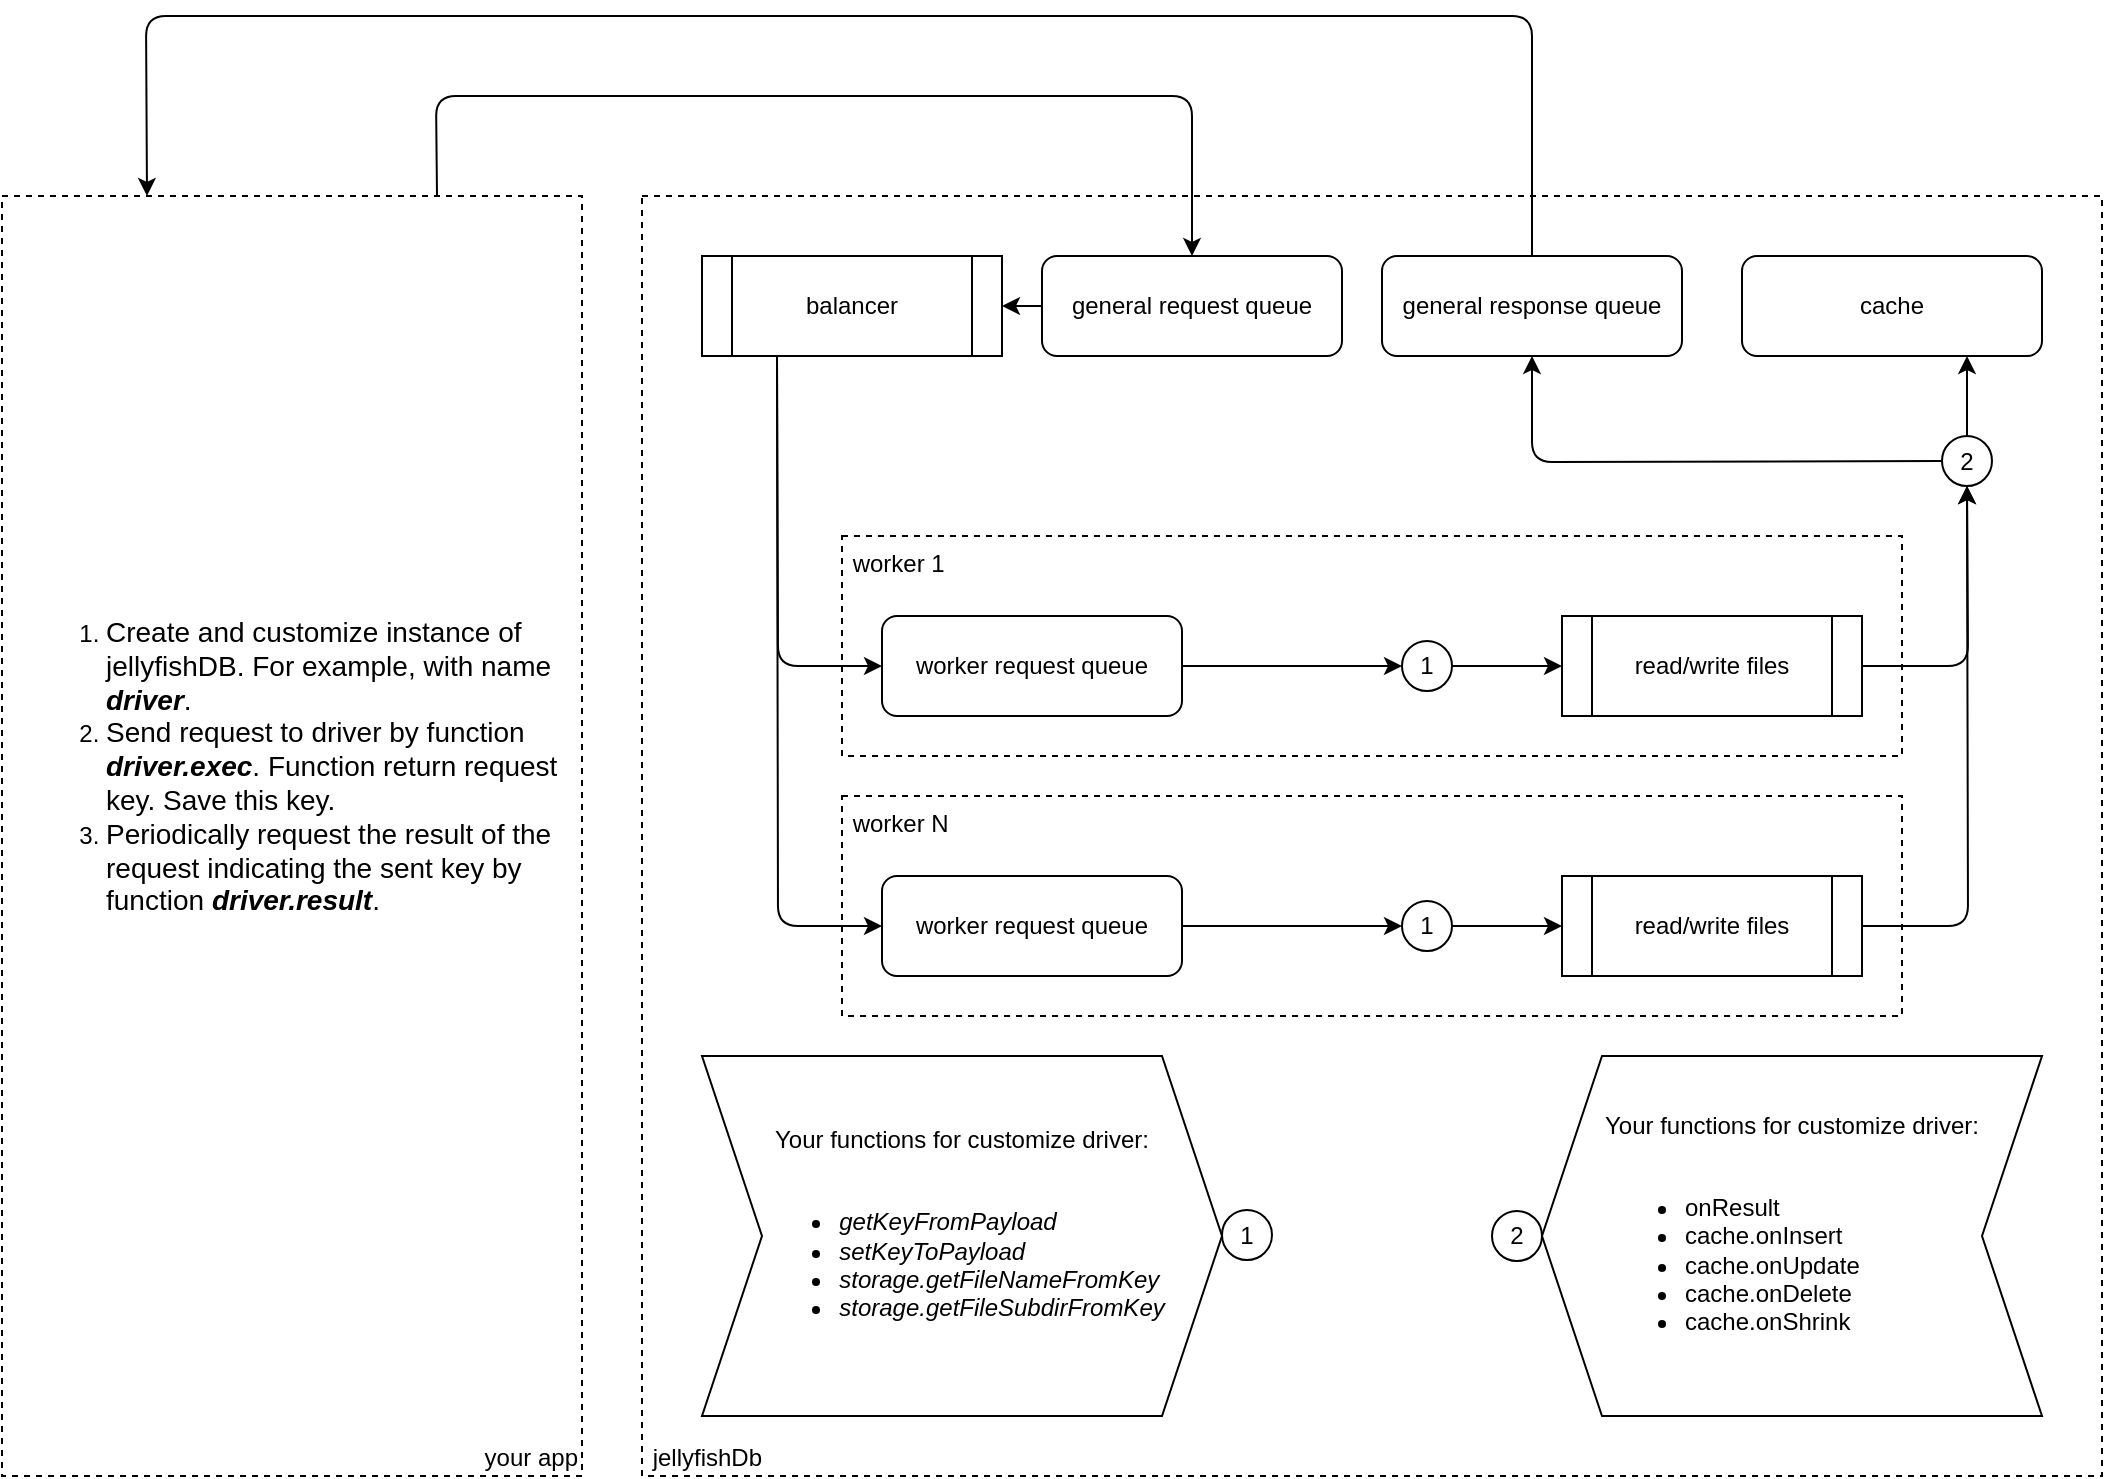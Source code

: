 <mxfile>
    <diagram id="PX2iHWLnZ7FmueFJgLCc" name="Page-1">
        <mxGraphModel dx="830" dy="336" grid="1" gridSize="10" guides="1" tooltips="1" connect="1" arrows="1" fold="1" page="1" pageScale="1" pageWidth="1100" pageHeight="850" math="0" shadow="0">
            <root>
                <mxCell id="0"/>
                <mxCell id="1" parent="0"/>
                <mxCell id="63" value="&amp;nbsp;jellyfishDb" style="rounded=0;whiteSpace=wrap;html=1;shadow=0;labelBackgroundColor=default;sketch=0;fillStyle=auto;fontFamily=Helvetica;fontSize=12;dashed=1;verticalAlign=bottom;align=left;" vertex="1" parent="1">
                    <mxGeometry x="350" y="150" width="730" height="640" as="geometry"/>
                </mxCell>
                <mxCell id="5" value="&amp;nbsp;worker 1" style="rounded=0;whiteSpace=wrap;html=1;align=left;imageVerticalAlign=middle;verticalAlign=top;fillStyle=auto;dashed=1;" vertex="1" parent="1">
                    <mxGeometry x="450" y="320" width="530" height="110" as="geometry"/>
                </mxCell>
                <mxCell id="46" style="edgeStyle=none;html=1;exitX=1;exitY=0.5;exitDx=0;exitDy=0;entryX=0.5;entryY=1;entryDx=0;entryDy=0;fontFamily=Helvetica;fontSize=12;" edge="1" parent="1" source="10" target="45">
                    <mxGeometry relative="1" as="geometry">
                        <Array as="points">
                            <mxPoint x="1013" y="385"/>
                        </Array>
                    </mxGeometry>
                </mxCell>
                <mxCell id="10" value="read/write files" style="shape=process;whiteSpace=wrap;backgroundOutline=1;" vertex="1" parent="1">
                    <mxGeometry x="810" y="360" width="150" height="50" as="geometry"/>
                </mxCell>
                <mxCell id="58" style="edgeStyle=none;html=1;exitX=0.25;exitY=1;exitDx=0;exitDy=0;entryX=0;entryY=0.5;entryDx=0;entryDy=0;fontFamily=Helvetica;fontSize=12;" edge="1" parent="1" source="15" target="51">
                    <mxGeometry relative="1" as="geometry">
                        <Array as="points">
                            <mxPoint x="418" y="385"/>
                        </Array>
                    </mxGeometry>
                </mxCell>
                <mxCell id="15" value="balancer" style="shape=process;whiteSpace=wrap;html=1;backgroundOutline=1;" vertex="1" parent="1">
                    <mxGeometry x="380" y="180" width="150" height="50" as="geometry"/>
                </mxCell>
                <mxCell id="20" value="&amp;nbsp;worker N" style="rounded=0;whiteSpace=wrap;html=1;align=left;imageVerticalAlign=middle;verticalAlign=top;fillStyle=auto;dashed=1;" vertex="1" parent="1">
                    <mxGeometry x="450" y="450" width="530" height="110" as="geometry"/>
                </mxCell>
                <mxCell id="47" style="edgeStyle=none;html=1;exitX=1;exitY=0.5;exitDx=0;exitDy=0;entryX=0.5;entryY=1;entryDx=0;entryDy=0;fontFamily=Helvetica;fontSize=12;" edge="1" parent="1" source="22" target="45">
                    <mxGeometry relative="1" as="geometry">
                        <Array as="points">
                            <mxPoint x="1013" y="515"/>
                        </Array>
                    </mxGeometry>
                </mxCell>
                <mxCell id="22" value="read/write files" style="shape=process;whiteSpace=wrap;backgroundOutline=1;" vertex="1" parent="1">
                    <mxGeometry x="810" y="490" width="150" height="50" as="geometry"/>
                </mxCell>
                <mxCell id="29" value="Your functions for customize driver:&lt;br&gt;&lt;br&gt;&lt;ul&gt;&lt;li style=&quot;text-align: left;&quot;&gt;&lt;i&gt;getKeyFromPayload&lt;/i&gt;&lt;/li&gt;&lt;li style=&quot;text-align: left;&quot;&gt;&lt;i&gt;setKeyToPayload&lt;/i&gt;&lt;/li&gt;&lt;li style=&quot;text-align: left;&quot;&gt;&lt;i&gt;storage.getFileNameFromKey&lt;/i&gt;&lt;/li&gt;&lt;li style=&quot;text-align: left;&quot;&gt;&lt;i&gt;storage.getFileSubdirFromKey&lt;/i&gt;&lt;/li&gt;&lt;/ul&gt;" style="shape=step;perimeter=stepPerimeter;whiteSpace=wrap;fixedSize=1;fillStyle=auto;labelBackgroundColor=none;size=30;shadow=0;rounded=0;flipH=0;align=center;fontStyle=0;html=1;flipV=0;" vertex="1" parent="1">
                    <mxGeometry x="380" y="580" width="260" height="180" as="geometry"/>
                </mxCell>
                <mxCell id="30" value="Your functions for customize driver:&lt;br&gt;&lt;br&gt;&lt;ul&gt;&lt;li style=&quot;text-align: left;&quot;&gt;onResult&lt;/li&gt;&lt;li style=&quot;text-align: left;&quot;&gt;cache.onInsert&lt;/li&gt;&lt;li style=&quot;text-align: left;&quot;&gt;cache.onUpdate&lt;/li&gt;&lt;li style=&quot;text-align: left;&quot;&gt;cache.onDelete&lt;/li&gt;&lt;li style=&quot;text-align: left;&quot;&gt;cache.onShrink&lt;/li&gt;&lt;/ul&gt;" style="shape=step;perimeter=stepPerimeter;fixedSize=1;fillStyle=auto;labelBackgroundColor=default;size=30;shadow=0;rounded=0;flipH=1;whiteSpace=wrap;html=1;flipV=1;" vertex="1" parent="1">
                    <mxGeometry x="800" y="580" width="250" height="180" as="geometry"/>
                </mxCell>
                <mxCell id="36" style="edgeStyle=none;html=1;exitX=1;exitY=0.5;exitDx=0;exitDy=0;entryX=0;entryY=0.5;entryDx=0;entryDy=0;fontFamily=Helvetica;fontSize=12;" edge="1" parent="1" source="34" target="10">
                    <mxGeometry relative="1" as="geometry"/>
                </mxCell>
                <mxCell id="34" value="1" style="ellipse;whiteSpace=wrap;html=1;aspect=fixed;rounded=0;shadow=0;labelBackgroundColor=default;sketch=0;fillStyle=auto;fontFamily=Helvetica;fontSize=12;align=center;verticalAlign=middle;" vertex="1" parent="1">
                    <mxGeometry x="730" y="372.5" width="25" height="25" as="geometry"/>
                </mxCell>
                <mxCell id="40" style="edgeStyle=none;html=1;exitX=1;exitY=0.5;exitDx=0;exitDy=0;entryX=0;entryY=0.5;entryDx=0;entryDy=0;fontFamily=Helvetica;fontSize=12;" edge="1" parent="1" source="38" target="22">
                    <mxGeometry relative="1" as="geometry"/>
                </mxCell>
                <mxCell id="38" value="1" style="ellipse;whiteSpace=wrap;html=1;aspect=fixed;rounded=0;shadow=0;labelBackgroundColor=default;sketch=0;fillStyle=auto;fontFamily=Helvetica;fontSize=12;" vertex="1" parent="1">
                    <mxGeometry x="730" y="502.5" width="25" height="25" as="geometry"/>
                </mxCell>
                <mxCell id="56" style="edgeStyle=none;html=1;exitX=0.5;exitY=0;exitDx=0;exitDy=0;entryX=0.75;entryY=1;entryDx=0;entryDy=0;fontFamily=Helvetica;fontSize=12;" edge="1" parent="1" source="45" target="55">
                    <mxGeometry relative="1" as="geometry"/>
                </mxCell>
                <mxCell id="57" style="edgeStyle=none;html=1;exitX=0;exitY=0.5;exitDx=0;exitDy=0;entryX=0.5;entryY=1;entryDx=0;entryDy=0;fontFamily=Helvetica;fontSize=12;" edge="1" parent="1" source="45" target="50">
                    <mxGeometry relative="1" as="geometry">
                        <Array as="points">
                            <mxPoint x="795" y="283"/>
                        </Array>
                    </mxGeometry>
                </mxCell>
                <mxCell id="45" value="2" style="ellipse;whiteSpace=wrap;html=1;aspect=fixed;rounded=0;shadow=0;labelBackgroundColor=default;sketch=0;fillStyle=auto;fontFamily=Helvetica;fontSize=12;align=center;verticalAlign=middle;" vertex="1" parent="1">
                    <mxGeometry x="1000" y="270" width="25" height="25" as="geometry"/>
                </mxCell>
                <mxCell id="60" style="edgeStyle=none;html=1;exitX=0;exitY=0.5;exitDx=0;exitDy=0;fontFamily=Helvetica;fontSize=12;" edge="1" parent="1" source="49" target="15">
                    <mxGeometry relative="1" as="geometry"/>
                </mxCell>
                <mxCell id="49" value="&lt;span style=&quot;&quot;&gt;general request queue&lt;/span&gt;" style="rounded=1;whiteSpace=wrap;html=1;shadow=0;labelBackgroundColor=default;sketch=0;fillStyle=auto;fontFamily=Helvetica;fontSize=12;" vertex="1" parent="1">
                    <mxGeometry x="550" y="180" width="150" height="50" as="geometry"/>
                </mxCell>
                <mxCell id="67" style="edgeStyle=none;html=1;exitX=0.5;exitY=0;exitDx=0;exitDy=0;entryX=0.25;entryY=0;entryDx=0;entryDy=0;fontFamily=Helvetica;fontSize=12;" edge="1" parent="1" source="50" target="64">
                    <mxGeometry relative="1" as="geometry">
                        <Array as="points">
                            <mxPoint x="795" y="60"/>
                            <mxPoint x="102" y="60"/>
                        </Array>
                    </mxGeometry>
                </mxCell>
                <mxCell id="50" value="&lt;span style=&quot;&quot;&gt;general response queue&lt;/span&gt;" style="rounded=1;whiteSpace=wrap;html=1;shadow=0;labelBackgroundColor=default;sketch=0;fillStyle=auto;fontFamily=Helvetica;fontSize=12;" vertex="1" parent="1">
                    <mxGeometry x="720" y="180" width="150" height="50" as="geometry"/>
                </mxCell>
                <mxCell id="53" style="edgeStyle=none;html=1;exitX=1;exitY=0.5;exitDx=0;exitDy=0;fontFamily=Helvetica;fontSize=12;" edge="1" parent="1" source="51" target="34">
                    <mxGeometry relative="1" as="geometry"/>
                </mxCell>
                <mxCell id="51" value="&lt;span style=&quot;&quot;&gt;worker request queue&lt;/span&gt;" style="rounded=1;whiteSpace=wrap;html=1;shadow=0;labelBackgroundColor=default;sketch=0;fillStyle=auto;fontFamily=Helvetica;fontSize=12;" vertex="1" parent="1">
                    <mxGeometry x="470" y="360" width="150" height="50" as="geometry"/>
                </mxCell>
                <mxCell id="54" style="edgeStyle=none;html=1;exitX=1;exitY=0.5;exitDx=0;exitDy=0;entryX=0;entryY=0.5;entryDx=0;entryDy=0;fontFamily=Helvetica;fontSize=12;" edge="1" parent="1" source="52" target="38">
                    <mxGeometry relative="1" as="geometry"/>
                </mxCell>
                <mxCell id="52" value="&lt;span style=&quot;&quot;&gt;worker request queue&lt;/span&gt;" style="rounded=1;whiteSpace=wrap;html=1;shadow=0;labelBackgroundColor=default;sketch=0;fillStyle=auto;fontFamily=Helvetica;fontSize=12;" vertex="1" parent="1">
                    <mxGeometry x="470" y="490" width="150" height="50" as="geometry"/>
                </mxCell>
                <mxCell id="55" value="&lt;span style=&quot;&quot;&gt;cache&lt;/span&gt;" style="rounded=1;whiteSpace=wrap;html=1;shadow=0;labelBackgroundColor=default;sketch=0;fillStyle=auto;fontFamily=Helvetica;fontSize=12;" vertex="1" parent="1">
                    <mxGeometry x="900" y="180" width="150" height="50" as="geometry"/>
                </mxCell>
                <mxCell id="59" style="edgeStyle=none;html=1;exitX=0.25;exitY=1;exitDx=0;exitDy=0;entryX=0;entryY=0.5;entryDx=0;entryDy=0;fontFamily=Helvetica;fontSize=12;" edge="1" parent="1" source="15" target="52">
                    <mxGeometry relative="1" as="geometry">
                        <Array as="points">
                            <mxPoint x="418" y="515"/>
                        </Array>
                    </mxGeometry>
                </mxCell>
                <mxCell id="61" value="1" style="ellipse;whiteSpace=wrap;html=1;aspect=fixed;rounded=0;shadow=0;labelBackgroundColor=default;sketch=0;fillStyle=auto;fontFamily=Helvetica;fontSize=12;align=center;verticalAlign=middle;" vertex="1" parent="1">
                    <mxGeometry x="640" y="657" width="25" height="25" as="geometry"/>
                </mxCell>
                <mxCell id="62" value="2" style="ellipse;whiteSpace=wrap;html=1;aspect=fixed;rounded=0;shadow=0;labelBackgroundColor=default;sketch=0;fillStyle=auto;fontFamily=Helvetica;fontSize=12;align=center;verticalAlign=middle;" vertex="1" parent="1">
                    <mxGeometry x="775" y="657.5" width="25" height="25" as="geometry"/>
                </mxCell>
                <mxCell id="65" style="edgeStyle=none;html=1;exitX=0.75;exitY=0;exitDx=0;exitDy=0;entryX=0.5;entryY=0;entryDx=0;entryDy=0;fontFamily=Helvetica;fontSize=12;" edge="1" parent="1" source="64" target="49">
                    <mxGeometry relative="1" as="geometry">
                        <Array as="points">
                            <mxPoint x="247" y="100"/>
                            <mxPoint x="625" y="100"/>
                        </Array>
                    </mxGeometry>
                </mxCell>
                <mxCell id="64" value="your app" style="rounded=0;whiteSpace=wrap;html=1;shadow=0;labelBackgroundColor=default;sketch=0;fillStyle=auto;fontFamily=Helvetica;fontSize=12;dashed=1;verticalAlign=bottom;align=right;" vertex="1" parent="1">
                    <mxGeometry x="30" y="150" width="290" height="640" as="geometry"/>
                </mxCell>
                <mxCell id="68" value="&lt;ol&gt;&lt;li&gt;&lt;font style=&quot;font-size: 14px;&quot;&gt;Create and customize instance of jellyfishDB. For example, with name &lt;i&gt;&lt;b&gt;driver&lt;/b&gt;&lt;/i&gt;.&amp;nbsp;&lt;/font&gt;&lt;/li&gt;&lt;li&gt;&lt;font style=&quot;font-size: 14px;&quot;&gt;Send request to driver by function &lt;b&gt;&lt;i&gt;driver.exec&lt;/i&gt;&lt;/b&gt;. Function return request key. Save this key.&lt;/font&gt;&lt;/li&gt;&lt;li&gt;&lt;font style=&quot;font-size: 14px;&quot;&gt;Periodically request the result of the request indicating the sent key by function &lt;b&gt;&lt;i&gt;driver.result&lt;/i&gt;&lt;/b&gt;.&lt;/font&gt;&lt;/li&gt;&lt;/ol&gt;" style="text;html=1;strokeColor=none;fillColor=none;align=left;verticalAlign=middle;whiteSpace=wrap;rounded=0;shadow=0;dashed=1;labelBackgroundColor=default;sketch=0;fillStyle=auto;fontFamily=Helvetica;fontSize=12;" vertex="1" parent="1">
                    <mxGeometry x="40" y="250" width="270" height="370" as="geometry"/>
                </mxCell>
            </root>
        </mxGraphModel>
    </diagram>
</mxfile>